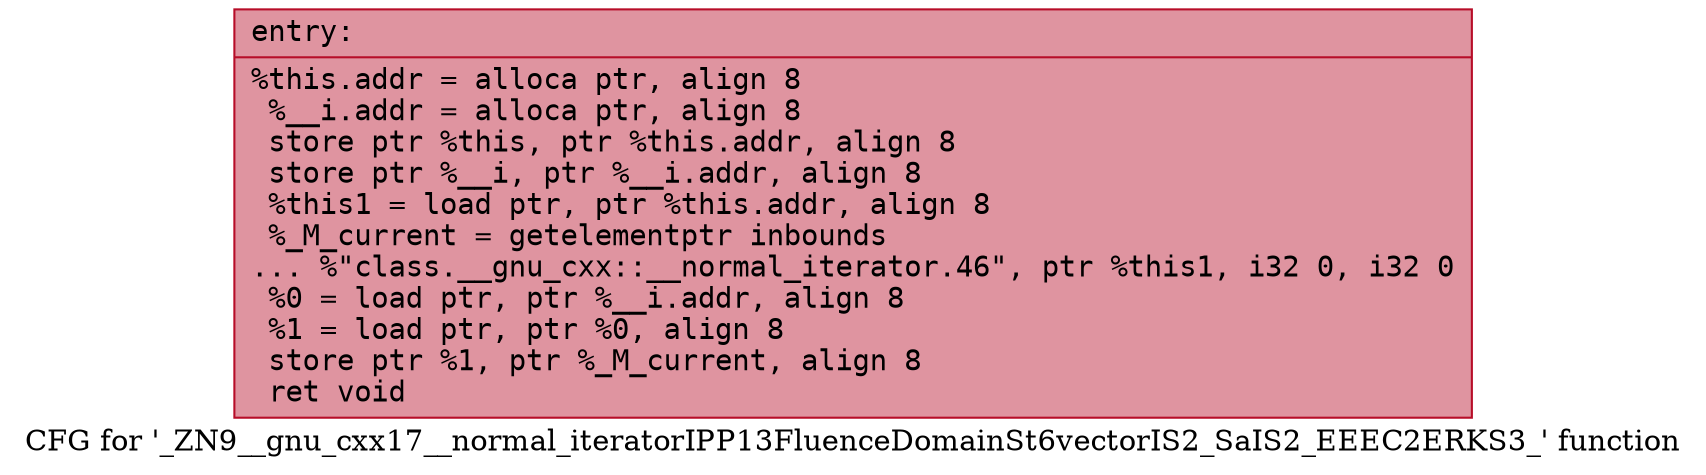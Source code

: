 digraph "CFG for '_ZN9__gnu_cxx17__normal_iteratorIPP13FluenceDomainSt6vectorIS2_SaIS2_EEEC2ERKS3_' function" {
	label="CFG for '_ZN9__gnu_cxx17__normal_iteratorIPP13FluenceDomainSt6vectorIS2_SaIS2_EEEC2ERKS3_' function";

	Node0x556c3c85d380 [shape=record,color="#b70d28ff", style=filled, fillcolor="#b70d2870" fontname="Courier",label="{entry:\l|  %this.addr = alloca ptr, align 8\l  %__i.addr = alloca ptr, align 8\l  store ptr %this, ptr %this.addr, align 8\l  store ptr %__i, ptr %__i.addr, align 8\l  %this1 = load ptr, ptr %this.addr, align 8\l  %_M_current = getelementptr inbounds\l... %\"class.__gnu_cxx::__normal_iterator.46\", ptr %this1, i32 0, i32 0\l  %0 = load ptr, ptr %__i.addr, align 8\l  %1 = load ptr, ptr %0, align 8\l  store ptr %1, ptr %_M_current, align 8\l  ret void\l}"];
}
